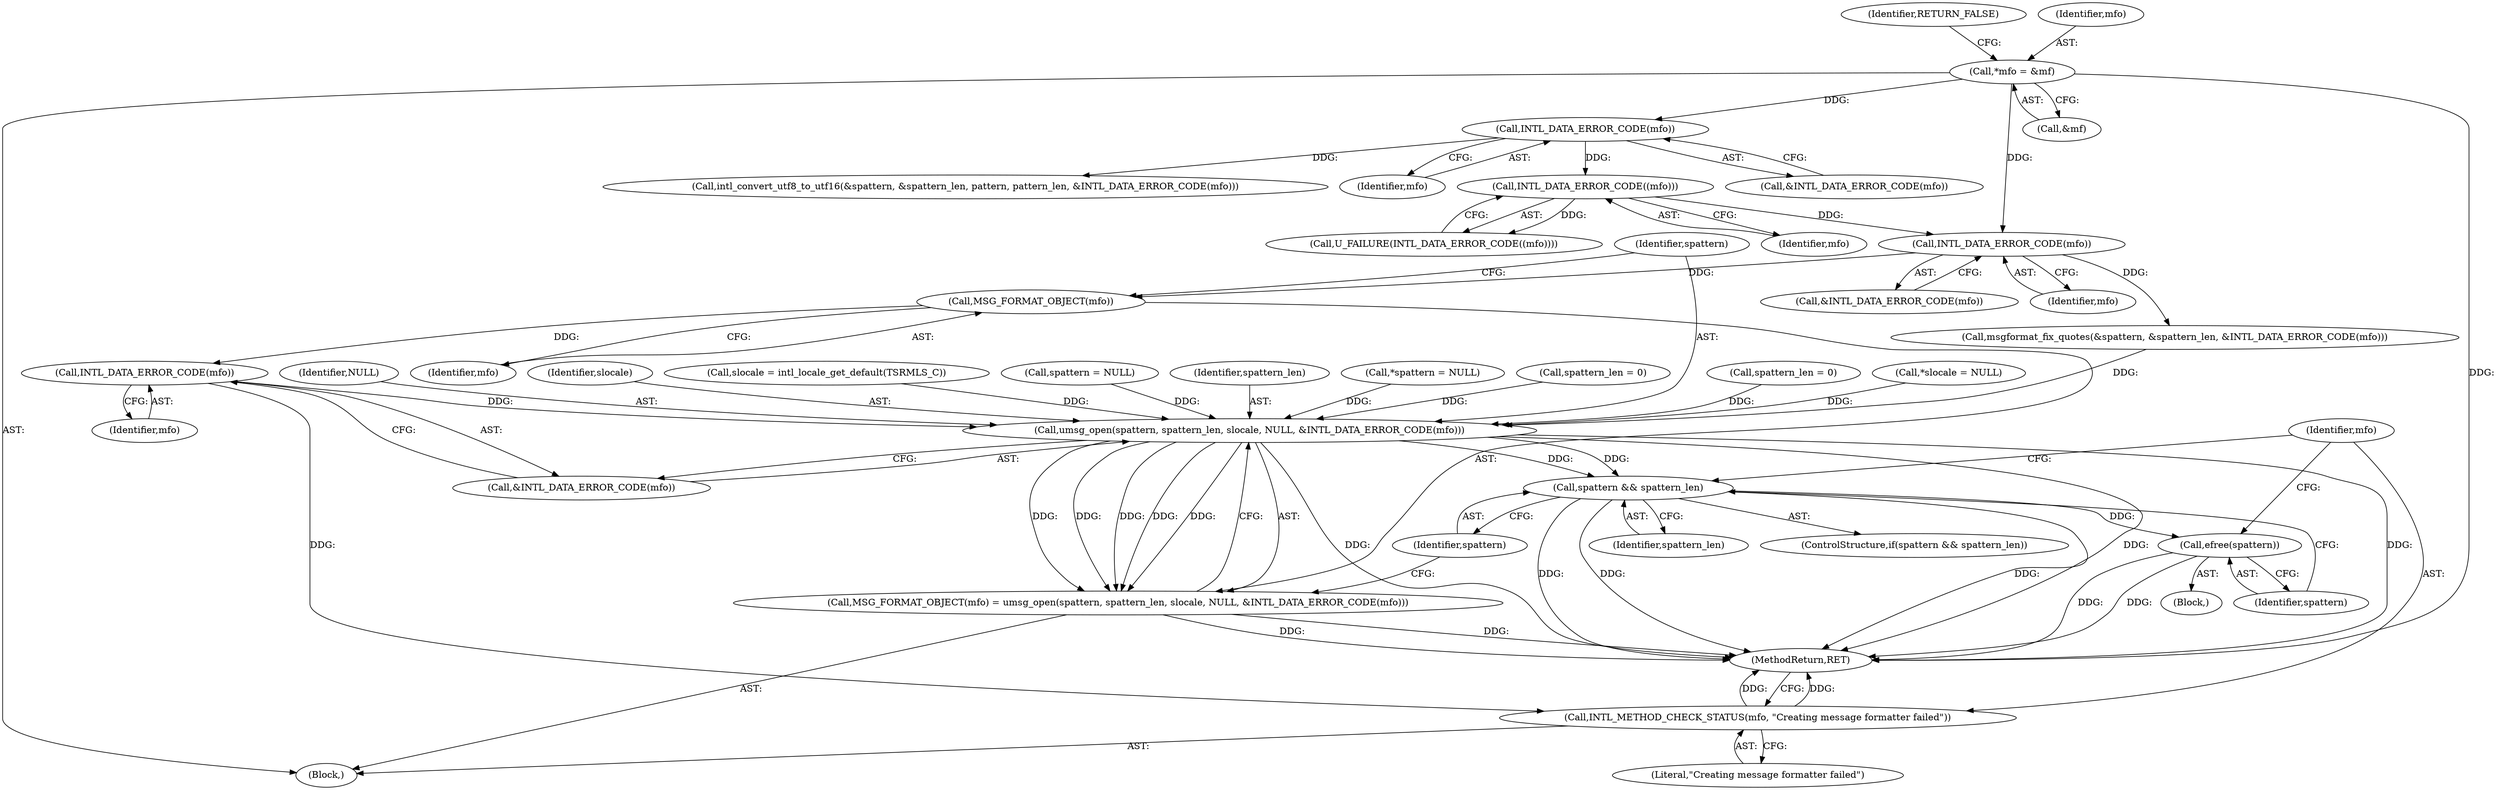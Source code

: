 digraph "0_php-src_6d55ba265637d6adf0ba7e9c9ef11187d1ec2f5b?w=1@pointer" {
"1000203" [label="(Call,INTL_DATA_ERROR_CODE(mfo))"];
"1000195" [label="(Call,MSG_FORMAT_OBJECT(mfo))"];
"1000189" [label="(Call,INTL_DATA_ERROR_CODE(mfo))"];
"1000135" [label="(Call,*mfo = &mf)"];
"1000160" [label="(Call,INTL_DATA_ERROR_CODE((mfo)))"];
"1000156" [label="(Call,INTL_DATA_ERROR_CODE(mfo))"];
"1000197" [label="(Call,umsg_open(spattern, spattern_len, slocale, NULL, &INTL_DATA_ERROR_CODE(mfo)))"];
"1000194" [label="(Call,MSG_FORMAT_OBJECT(mfo) = umsg_open(spattern, spattern_len, slocale, NULL, &INTL_DATA_ERROR_CODE(mfo)))"];
"1000206" [label="(Call,spattern && spattern_len)"];
"1000210" [label="(Call,efree(spattern))"];
"1000212" [label="(Call,INTL_METHOD_CHECK_STATUS(mfo, \"Creating message formatter failed\"))"];
"1000197" [label="(Call,umsg_open(spattern, spattern_len, slocale, NULL, &INTL_DATA_ERROR_CODE(mfo)))"];
"1000190" [label="(Identifier,mfo)"];
"1000188" [label="(Call,&INTL_DATA_ERROR_CODE(mfo))"];
"1000161" [label="(Identifier,mfo)"];
"1000209" [label="(Block,)"];
"1000205" [label="(ControlStructure,if(spattern && spattern_len))"];
"1000211" [label="(Identifier,spattern)"];
"1000194" [label="(Call,MSG_FORMAT_OBJECT(mfo) = umsg_open(spattern, spattern_len, slocale, NULL, &INTL_DATA_ERROR_CODE(mfo)))"];
"1000166" [label="(Call,spattern_len = 0)"];
"1000124" [label="(Call,*slocale = NULL)"];
"1000135" [label="(Call,*mfo = &mf)"];
"1000206" [label="(Call,spattern && spattern_len)"];
"1000189" [label="(Call,INTL_DATA_ERROR_CODE(mfo))"];
"1000213" [label="(Identifier,mfo)"];
"1000210" [label="(Call,efree(spattern))"];
"1000198" [label="(Identifier,spattern)"];
"1000183" [label="(Call,msgformat_fix_quotes(&spattern, &spattern_len, &INTL_DATA_ERROR_CODE(mfo)))"];
"1000155" [label="(Call,&INTL_DATA_ERROR_CODE(mfo))"];
"1000201" [label="(Identifier,NULL)"];
"1000214" [label="(Literal,\"Creating message formatter failed\")"];
"1000159" [label="(Call,U_FAILURE(INTL_DATA_ERROR_CODE((mfo))))"];
"1000200" [label="(Identifier,slocale)"];
"1000177" [label="(Call,slocale = intl_locale_get_default(TSRMLS_C))"];
"1000202" [label="(Call,&INTL_DATA_ERROR_CODE(mfo))"];
"1000203" [label="(Call,INTL_DATA_ERROR_CODE(mfo))"];
"1000215" [label="(MethodReturn,RET)"];
"1000212" [label="(Call,INTL_METHOD_CHECK_STATUS(mfo, \"Creating message formatter failed\"))"];
"1000169" [label="(Call,spattern = NULL)"];
"1000195" [label="(Call,MSG_FORMAT_OBJECT(mfo))"];
"1000208" [label="(Identifier,spattern_len)"];
"1000140" [label="(Identifier,RETURN_FALSE)"];
"1000137" [label="(Call,&mf)"];
"1000105" [label="(Block,)"];
"1000199" [label="(Identifier,spattern_len)"];
"1000207" [label="(Identifier,spattern)"];
"1000108" [label="(Call,*spattern = NULL)"];
"1000148" [label="(Call,intl_convert_utf8_to_utf16(&spattern, &spattern_len, pattern, pattern_len, &INTL_DATA_ERROR_CODE(mfo)))"];
"1000112" [label="(Call,spattern_len = 0)"];
"1000157" [label="(Identifier,mfo)"];
"1000156" [label="(Call,INTL_DATA_ERROR_CODE(mfo))"];
"1000160" [label="(Call,INTL_DATA_ERROR_CODE((mfo)))"];
"1000196" [label="(Identifier,mfo)"];
"1000204" [label="(Identifier,mfo)"];
"1000136" [label="(Identifier,mfo)"];
"1000203" -> "1000202"  [label="AST: "];
"1000203" -> "1000204"  [label="CFG: "];
"1000204" -> "1000203"  [label="AST: "];
"1000202" -> "1000203"  [label="CFG: "];
"1000203" -> "1000197"  [label="DDG: "];
"1000195" -> "1000203"  [label="DDG: "];
"1000203" -> "1000212"  [label="DDG: "];
"1000195" -> "1000194"  [label="AST: "];
"1000195" -> "1000196"  [label="CFG: "];
"1000196" -> "1000195"  [label="AST: "];
"1000198" -> "1000195"  [label="CFG: "];
"1000189" -> "1000195"  [label="DDG: "];
"1000189" -> "1000188"  [label="AST: "];
"1000189" -> "1000190"  [label="CFG: "];
"1000190" -> "1000189"  [label="AST: "];
"1000188" -> "1000189"  [label="CFG: "];
"1000189" -> "1000183"  [label="DDG: "];
"1000135" -> "1000189"  [label="DDG: "];
"1000160" -> "1000189"  [label="DDG: "];
"1000135" -> "1000105"  [label="AST: "];
"1000135" -> "1000137"  [label="CFG: "];
"1000136" -> "1000135"  [label="AST: "];
"1000137" -> "1000135"  [label="AST: "];
"1000140" -> "1000135"  [label="CFG: "];
"1000135" -> "1000215"  [label="DDG: "];
"1000135" -> "1000156"  [label="DDG: "];
"1000160" -> "1000159"  [label="AST: "];
"1000160" -> "1000161"  [label="CFG: "];
"1000161" -> "1000160"  [label="AST: "];
"1000159" -> "1000160"  [label="CFG: "];
"1000160" -> "1000159"  [label="DDG: "];
"1000156" -> "1000160"  [label="DDG: "];
"1000156" -> "1000155"  [label="AST: "];
"1000156" -> "1000157"  [label="CFG: "];
"1000157" -> "1000156"  [label="AST: "];
"1000155" -> "1000156"  [label="CFG: "];
"1000156" -> "1000148"  [label="DDG: "];
"1000197" -> "1000194"  [label="AST: "];
"1000197" -> "1000202"  [label="CFG: "];
"1000198" -> "1000197"  [label="AST: "];
"1000199" -> "1000197"  [label="AST: "];
"1000200" -> "1000197"  [label="AST: "];
"1000201" -> "1000197"  [label="AST: "];
"1000202" -> "1000197"  [label="AST: "];
"1000194" -> "1000197"  [label="CFG: "];
"1000197" -> "1000215"  [label="DDG: "];
"1000197" -> "1000215"  [label="DDG: "];
"1000197" -> "1000215"  [label="DDG: "];
"1000197" -> "1000194"  [label="DDG: "];
"1000197" -> "1000194"  [label="DDG: "];
"1000197" -> "1000194"  [label="DDG: "];
"1000197" -> "1000194"  [label="DDG: "];
"1000197" -> "1000194"  [label="DDG: "];
"1000169" -> "1000197"  [label="DDG: "];
"1000108" -> "1000197"  [label="DDG: "];
"1000166" -> "1000197"  [label="DDG: "];
"1000112" -> "1000197"  [label="DDG: "];
"1000177" -> "1000197"  [label="DDG: "];
"1000124" -> "1000197"  [label="DDG: "];
"1000183" -> "1000197"  [label="DDG: "];
"1000197" -> "1000206"  [label="DDG: "];
"1000197" -> "1000206"  [label="DDG: "];
"1000194" -> "1000105"  [label="AST: "];
"1000207" -> "1000194"  [label="CFG: "];
"1000194" -> "1000215"  [label="DDG: "];
"1000194" -> "1000215"  [label="DDG: "];
"1000206" -> "1000205"  [label="AST: "];
"1000206" -> "1000207"  [label="CFG: "];
"1000206" -> "1000208"  [label="CFG: "];
"1000207" -> "1000206"  [label="AST: "];
"1000208" -> "1000206"  [label="AST: "];
"1000211" -> "1000206"  [label="CFG: "];
"1000213" -> "1000206"  [label="CFG: "];
"1000206" -> "1000215"  [label="DDG: "];
"1000206" -> "1000215"  [label="DDG: "];
"1000206" -> "1000215"  [label="DDG: "];
"1000206" -> "1000210"  [label="DDG: "];
"1000210" -> "1000209"  [label="AST: "];
"1000210" -> "1000211"  [label="CFG: "];
"1000211" -> "1000210"  [label="AST: "];
"1000213" -> "1000210"  [label="CFG: "];
"1000210" -> "1000215"  [label="DDG: "];
"1000210" -> "1000215"  [label="DDG: "];
"1000212" -> "1000105"  [label="AST: "];
"1000212" -> "1000214"  [label="CFG: "];
"1000213" -> "1000212"  [label="AST: "];
"1000214" -> "1000212"  [label="AST: "];
"1000215" -> "1000212"  [label="CFG: "];
"1000212" -> "1000215"  [label="DDG: "];
"1000212" -> "1000215"  [label="DDG: "];
}
